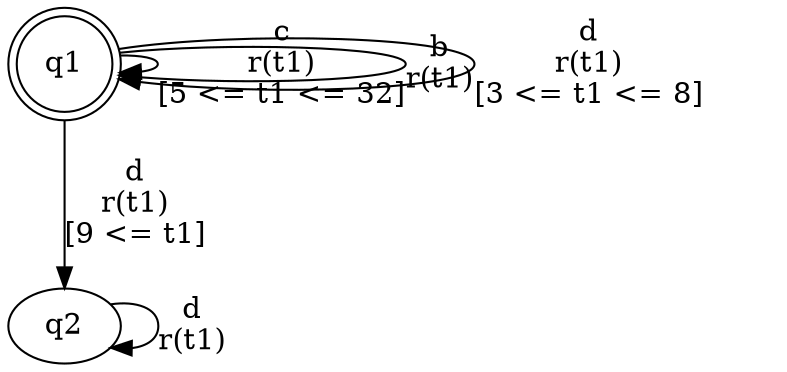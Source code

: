 digraph "tests_1/test17/solution1014/solution" {
	q1[label=q1 shape=doublecircle]
	q2[label=q2]
	q1 -> q1[label="c\nr(t1)\n[5 <= t1 <= 32]"]
	q1 -> q2[label="d\nr(t1)\n[9 <= t1]"]
	q2 -> q2[label="d\nr(t1)\n"]
	q1 -> q1[label="b\nr(t1)\n"]
	q1 -> q1[label="d\nr(t1)\n[3 <= t1 <= 8]"]
}
